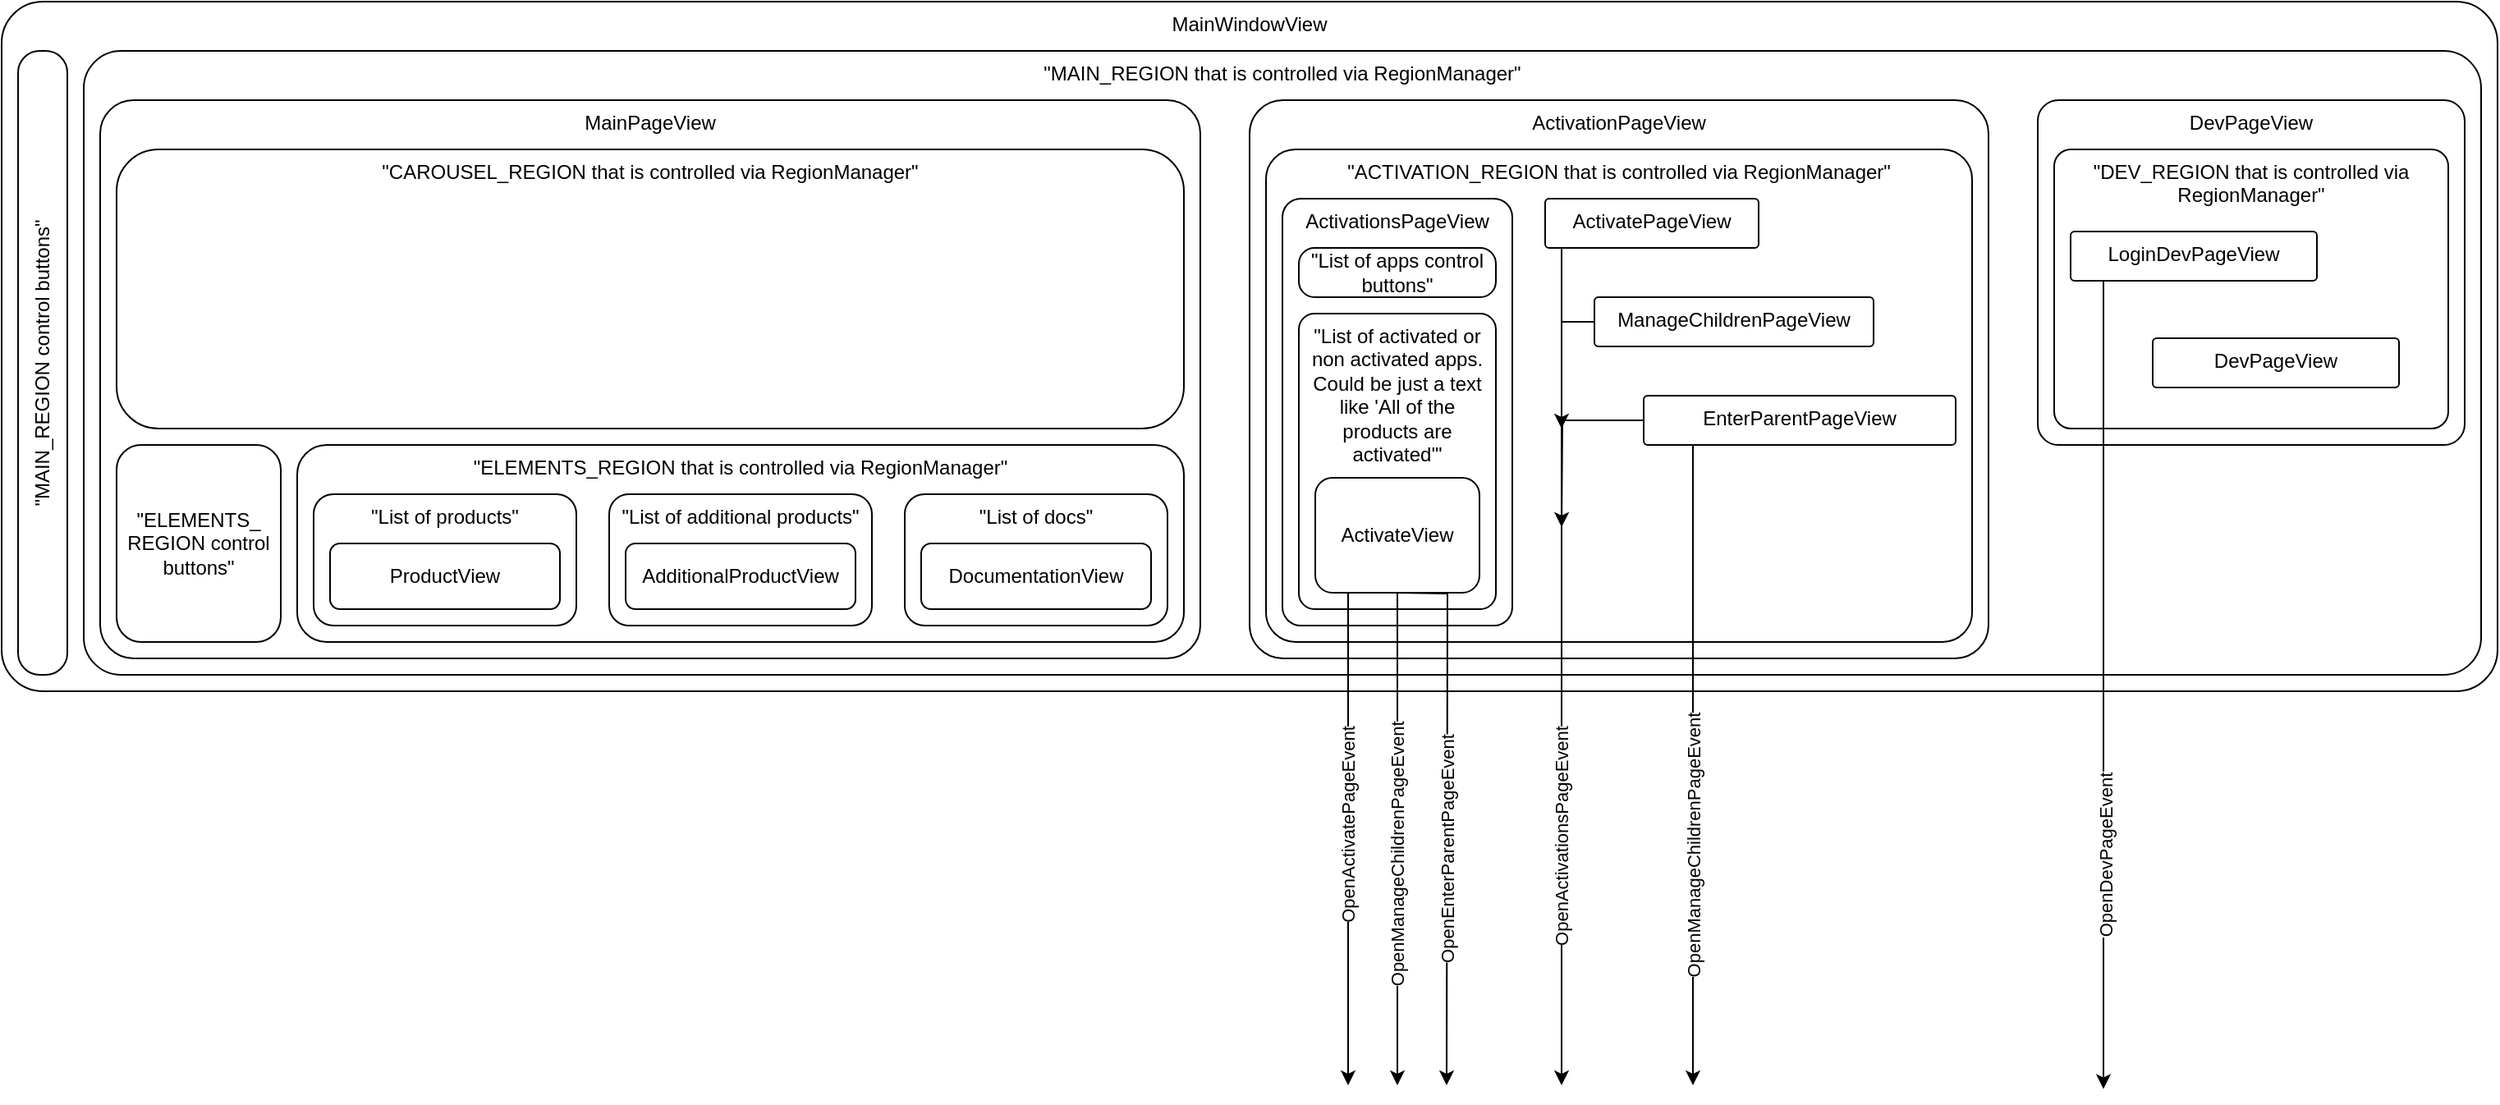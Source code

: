 <mxfile version="22.1.11" type="github">
  <diagram name="Страница — 1" id="71236_rjl9xkLxXNMGo-">
    <mxGraphModel dx="1733" dy="999" grid="1" gridSize="10" guides="1" tooltips="1" connect="1" arrows="1" fold="1" page="1" pageScale="1" pageWidth="5000" pageHeight="5000" math="0" shadow="0">
      <root>
        <mxCell id="0" />
        <mxCell id="1" parent="0" />
        <mxCell id="tYsP8HOioMHmezU0ycBv-2" value="MainWindowView" style="rounded=1;whiteSpace=wrap;html=1;arcSize=6;verticalAlign=top;" vertex="1" parent="1">
          <mxGeometry x="40" y="90" width="1520" height="420" as="geometry" />
        </mxCell>
        <mxCell id="tYsP8HOioMHmezU0ycBv-1" value="&quot;MAIN_REGION that is controlled via RegionManager&quot;" style="rounded=1;whiteSpace=wrap;html=1;arcSize=6;verticalAlign=top;" vertex="1" parent="1">
          <mxGeometry x="90" y="120" width="1460" height="380" as="geometry" />
        </mxCell>
        <mxCell id="Ds0M7onVDxwUf57aXnbW-8" value="MainPageView" style="rounded=1;whiteSpace=wrap;html=1;arcSize=6;verticalAlign=top;" parent="1" vertex="1">
          <mxGeometry x="100" y="150" width="670" height="340" as="geometry" />
        </mxCell>
        <mxCell id="Ds0M7onVDxwUf57aXnbW-7" value="&quot;ELEMENTS_REGION that is controlled via RegionManager&quot;" style="rounded=1;whiteSpace=wrap;html=1;verticalAlign=top;" parent="1" vertex="1">
          <mxGeometry x="220" y="360" width="540" height="120" as="geometry" />
        </mxCell>
        <mxCell id="Ds0M7onVDxwUf57aXnbW-2" value="&quot;List of products&quot;" style="rounded=1;whiteSpace=wrap;html=1;verticalAlign=top;" parent="1" vertex="1">
          <mxGeometry x="230" y="390" width="160" height="80" as="geometry" />
        </mxCell>
        <mxCell id="Ds0M7onVDxwUf57aXnbW-1" value="ProductView" style="rounded=1;whiteSpace=wrap;html=1;" parent="1" vertex="1">
          <mxGeometry x="240" y="420" width="140" height="40" as="geometry" />
        </mxCell>
        <mxCell id="Ds0M7onVDxwUf57aXnbW-3" value="&quot;List of additional products&quot;" style="rounded=1;whiteSpace=wrap;html=1;verticalAlign=top;" parent="1" vertex="1">
          <mxGeometry x="410" y="390" width="160" height="80" as="geometry" />
        </mxCell>
        <mxCell id="Ds0M7onVDxwUf57aXnbW-4" value="AdditionalProductView" style="rounded=1;whiteSpace=wrap;html=1;" parent="1" vertex="1">
          <mxGeometry x="420" y="420" width="140" height="40" as="geometry" />
        </mxCell>
        <mxCell id="Ds0M7onVDxwUf57aXnbW-5" value="&quot;List of docs&quot;" style="rounded=1;whiteSpace=wrap;html=1;verticalAlign=top;" parent="1" vertex="1">
          <mxGeometry x="590" y="390" width="160" height="80" as="geometry" />
        </mxCell>
        <mxCell id="Ds0M7onVDxwUf57aXnbW-6" value="DocumentationView" style="rounded=1;whiteSpace=wrap;html=1;" parent="1" vertex="1">
          <mxGeometry x="600" y="420" width="140" height="40" as="geometry" />
        </mxCell>
        <mxCell id="Ds0M7onVDxwUf57aXnbW-9" value="&quot;CAROUSEL_REGION that is controlled via RegionManager&quot;" style="rounded=1;whiteSpace=wrap;html=1;verticalAlign=top;" parent="1" vertex="1">
          <mxGeometry x="110" y="180" width="650" height="170" as="geometry" />
        </mxCell>
        <mxCell id="Ds0M7onVDxwUf57aXnbW-11" value="&quot;ELEMENTS_&lt;br&gt;REGION control buttons&quot;" style="rounded=1;whiteSpace=wrap;html=1;verticalAlign=middle;" parent="1" vertex="1">
          <mxGeometry x="110" y="360" width="100" height="120" as="geometry" />
        </mxCell>
        <mxCell id="tYsP8HOioMHmezU0ycBv-4" value="&quot;MAIN_REGION control buttons&quot;" style="rounded=1;whiteSpace=wrap;html=1;arcSize=44;horizontal=0;" vertex="1" parent="1">
          <mxGeometry x="50" y="120" width="30" height="380" as="geometry" />
        </mxCell>
        <mxCell id="tYsP8HOioMHmezU0ycBv-5" value="ActivationPageView" style="rounded=1;whiteSpace=wrap;html=1;arcSize=6;verticalAlign=top;" vertex="1" parent="1">
          <mxGeometry x="800" y="150" width="450" height="340" as="geometry" />
        </mxCell>
        <mxCell id="tYsP8HOioMHmezU0ycBv-6" value="&quot;ACTIVATION_REGION that is controlled via RegionManager&quot;" style="rounded=1;whiteSpace=wrap;html=1;verticalAlign=top;arcSize=6;" vertex="1" parent="1">
          <mxGeometry x="810" y="180" width="430" height="300" as="geometry" />
        </mxCell>
        <mxCell id="tYsP8HOioMHmezU0ycBv-8" value="ActivationsPageView" style="rounded=1;whiteSpace=wrap;html=1;arcSize=8;verticalAlign=top;" vertex="1" parent="1">
          <mxGeometry x="820" y="210" width="140" height="260" as="geometry" />
        </mxCell>
        <mxCell id="tYsP8HOioMHmezU0ycBv-7" value="&quot;List of apps control buttons&quot;" style="rounded=1;whiteSpace=wrap;html=1;arcSize=32;" vertex="1" parent="1">
          <mxGeometry x="830" y="240" width="120" height="30" as="geometry" />
        </mxCell>
        <mxCell id="tYsP8HOioMHmezU0ycBv-9" value="&quot;List of activated or non activated apps. Could be just a text like &#39;All of the products are activated&#39;&quot;" style="rounded=1;whiteSpace=wrap;html=1;arcSize=8;verticalAlign=top;" vertex="1" parent="1">
          <mxGeometry x="830" y="280" width="120" height="180" as="geometry" />
        </mxCell>
        <mxCell id="tYsP8HOioMHmezU0ycBv-15" style="edgeStyle=orthogonalEdgeStyle;rounded=0;orthogonalLoop=1;jettySize=auto;html=1;horizontal=1;exitX=0.5;exitY=1;exitDx=0;exitDy=0;" edge="1" parent="1">
          <mxGeometry relative="1" as="geometry">
            <mxPoint x="860" y="450" as="sourcePoint" />
            <mxPoint x="860" y="750" as="targetPoint" />
            <Array as="points">
              <mxPoint x="860" y="600" />
              <mxPoint x="860" y="600" />
            </Array>
          </mxGeometry>
        </mxCell>
        <mxCell id="tYsP8HOioMHmezU0ycBv-16" value="OpenActivatePageEvent" style="edgeLabel;html=1;align=center;verticalAlign=middle;resizable=0;points=[];horizontal=0;" vertex="1" connectable="0" parent="tYsP8HOioMHmezU0ycBv-15">
          <mxGeometry x="-0.202" y="-1" relative="1" as="geometry">
            <mxPoint x="1" y="22" as="offset" />
          </mxGeometry>
        </mxCell>
        <mxCell id="tYsP8HOioMHmezU0ycBv-25" style="edgeStyle=orthogonalEdgeStyle;rounded=0;orthogonalLoop=1;jettySize=auto;html=1;" edge="1" parent="1" source="tYsP8HOioMHmezU0ycBv-10">
          <mxGeometry relative="1" as="geometry">
            <mxPoint x="890" y="750" as="targetPoint" />
          </mxGeometry>
        </mxCell>
        <mxCell id="tYsP8HOioMHmezU0ycBv-28" value="OpenManageChildrenPageEvent" style="edgeLabel;html=1;align=center;verticalAlign=middle;resizable=0;points=[];horizontal=0;" vertex="1" connectable="0" parent="tYsP8HOioMHmezU0ycBv-25">
          <mxGeometry x="0.2" y="-1" relative="1" as="geometry">
            <mxPoint y="-20" as="offset" />
          </mxGeometry>
        </mxCell>
        <mxCell id="tYsP8HOioMHmezU0ycBv-26" style="edgeStyle=orthogonalEdgeStyle;rounded=0;orthogonalLoop=1;jettySize=auto;html=1;" edge="1" parent="1">
          <mxGeometry relative="1" as="geometry">
            <mxPoint x="920" y="750" as="targetPoint" />
            <mxPoint x="890" y="450" as="sourcePoint" />
          </mxGeometry>
        </mxCell>
        <mxCell id="tYsP8HOioMHmezU0ycBv-29" value="OpenEnterParentPageEvent" style="edgeLabel;html=1;align=center;verticalAlign=middle;resizable=0;points=[];horizontal=0;" vertex="1" connectable="0" parent="tYsP8HOioMHmezU0ycBv-26">
          <mxGeometry x="0.127" relative="1" as="geometry">
            <mxPoint as="offset" />
          </mxGeometry>
        </mxCell>
        <mxCell id="tYsP8HOioMHmezU0ycBv-10" value="ActivateView" style="rounded=1;whiteSpace=wrap;html=1;" vertex="1" parent="1">
          <mxGeometry x="840" y="380" width="100" height="70" as="geometry" />
        </mxCell>
        <mxCell id="tYsP8HOioMHmezU0ycBv-18" style="edgeStyle=orthogonalEdgeStyle;rounded=0;orthogonalLoop=1;jettySize=auto;html=1;" edge="1" parent="1" source="tYsP8HOioMHmezU0ycBv-13">
          <mxGeometry relative="1" as="geometry">
            <mxPoint x="990" y="750" as="targetPoint" />
            <Array as="points">
              <mxPoint x="990" y="680" />
              <mxPoint x="990" y="680" />
            </Array>
          </mxGeometry>
        </mxCell>
        <mxCell id="tYsP8HOioMHmezU0ycBv-19" value="OpenActivationsPageEvent" style="edgeLabel;html=1;align=center;verticalAlign=middle;resizable=0;points=[];horizontal=0;" vertex="1" connectable="0" parent="tYsP8HOioMHmezU0ycBv-18">
          <mxGeometry x="0.284" y="1" relative="1" as="geometry">
            <mxPoint x="-1" y="31" as="offset" />
          </mxGeometry>
        </mxCell>
        <mxCell id="tYsP8HOioMHmezU0ycBv-13" value="ActivatePageView" style="rounded=1;whiteSpace=wrap;html=1;arcSize=8;verticalAlign=top;" vertex="1" parent="1">
          <mxGeometry x="980" y="210" width="130" height="30" as="geometry" />
        </mxCell>
        <mxCell id="tYsP8HOioMHmezU0ycBv-22" style="edgeStyle=orthogonalEdgeStyle;rounded=0;orthogonalLoop=1;jettySize=auto;html=1;" edge="1" parent="1" source="tYsP8HOioMHmezU0ycBv-20">
          <mxGeometry relative="1" as="geometry">
            <mxPoint x="990" y="350" as="targetPoint" />
          </mxGeometry>
        </mxCell>
        <mxCell id="tYsP8HOioMHmezU0ycBv-20" value="ManageChildrenPageView" style="rounded=1;whiteSpace=wrap;html=1;arcSize=8;verticalAlign=top;" vertex="1" parent="1">
          <mxGeometry x="1010" y="270" width="170" height="30" as="geometry" />
        </mxCell>
        <mxCell id="tYsP8HOioMHmezU0ycBv-24" style="edgeStyle=orthogonalEdgeStyle;rounded=0;orthogonalLoop=1;jettySize=auto;html=1;" edge="1" parent="1" source="tYsP8HOioMHmezU0ycBv-21">
          <mxGeometry relative="1" as="geometry">
            <mxPoint x="990" y="410" as="targetPoint" />
          </mxGeometry>
        </mxCell>
        <mxCell id="tYsP8HOioMHmezU0ycBv-27" style="edgeStyle=orthogonalEdgeStyle;rounded=0;orthogonalLoop=1;jettySize=auto;html=1;" edge="1" parent="1">
          <mxGeometry relative="1" as="geometry">
            <mxPoint x="1070" y="750" as="targetPoint" />
            <mxPoint x="1070" y="360" as="sourcePoint" />
            <Array as="points">
              <mxPoint x="1070" y="750" />
            </Array>
          </mxGeometry>
        </mxCell>
        <mxCell id="tYsP8HOioMHmezU0ycBv-30" value="OpenManageChildrenPageEvent" style="edgeLabel;html=1;align=center;verticalAlign=middle;resizable=0;points=[];horizontal=0;" vertex="1" connectable="0" parent="tYsP8HOioMHmezU0ycBv-27">
          <mxGeometry x="0.252" relative="1" as="geometry">
            <mxPoint as="offset" />
          </mxGeometry>
        </mxCell>
        <mxCell id="tYsP8HOioMHmezU0ycBv-21" value="EnterParentPageView" style="rounded=1;whiteSpace=wrap;html=1;arcSize=8;verticalAlign=top;" vertex="1" parent="1">
          <mxGeometry x="1040" y="330" width="190" height="30" as="geometry" />
        </mxCell>
        <mxCell id="tYsP8HOioMHmezU0ycBv-31" value="DevPageView" style="rounded=1;whiteSpace=wrap;html=1;arcSize=6;verticalAlign=top;" vertex="1" parent="1">
          <mxGeometry x="1280" y="150" width="260" height="210" as="geometry" />
        </mxCell>
        <mxCell id="tYsP8HOioMHmezU0ycBv-32" value="&quot;DEV_REGION that is controlled via RegionManager&quot;" style="rounded=1;whiteSpace=wrap;html=1;verticalAlign=top;arcSize=6;" vertex="1" parent="1">
          <mxGeometry x="1290" y="180" width="240" height="170" as="geometry" />
        </mxCell>
        <mxCell id="tYsP8HOioMHmezU0ycBv-35" style="edgeStyle=orthogonalEdgeStyle;rounded=0;orthogonalLoop=1;jettySize=auto;html=1;" edge="1" parent="1" source="tYsP8HOioMHmezU0ycBv-33">
          <mxGeometry relative="1" as="geometry">
            <mxPoint x="1320" y="752.222" as="targetPoint" />
            <Array as="points">
              <mxPoint x="1320" y="580" />
              <mxPoint x="1320" y="580" />
            </Array>
          </mxGeometry>
        </mxCell>
        <mxCell id="tYsP8HOioMHmezU0ycBv-36" value="OpenDevPageEvent" style="edgeLabel;html=1;align=center;verticalAlign=middle;resizable=0;points=[];horizontal=0;" vertex="1" connectable="0" parent="tYsP8HOioMHmezU0ycBv-35">
          <mxGeometry x="0.48" y="1" relative="1" as="geometry">
            <mxPoint y="-14" as="offset" />
          </mxGeometry>
        </mxCell>
        <mxCell id="tYsP8HOioMHmezU0ycBv-33" value="LoginDevPageView" style="rounded=1;whiteSpace=wrap;html=1;arcSize=8;verticalAlign=top;" vertex="1" parent="1">
          <mxGeometry x="1300" y="230" width="150" height="30" as="geometry" />
        </mxCell>
        <mxCell id="tYsP8HOioMHmezU0ycBv-34" value="DevPageView" style="rounded=1;whiteSpace=wrap;html=1;arcSize=8;verticalAlign=top;" vertex="1" parent="1">
          <mxGeometry x="1350" y="295" width="150" height="30" as="geometry" />
        </mxCell>
      </root>
    </mxGraphModel>
  </diagram>
</mxfile>
